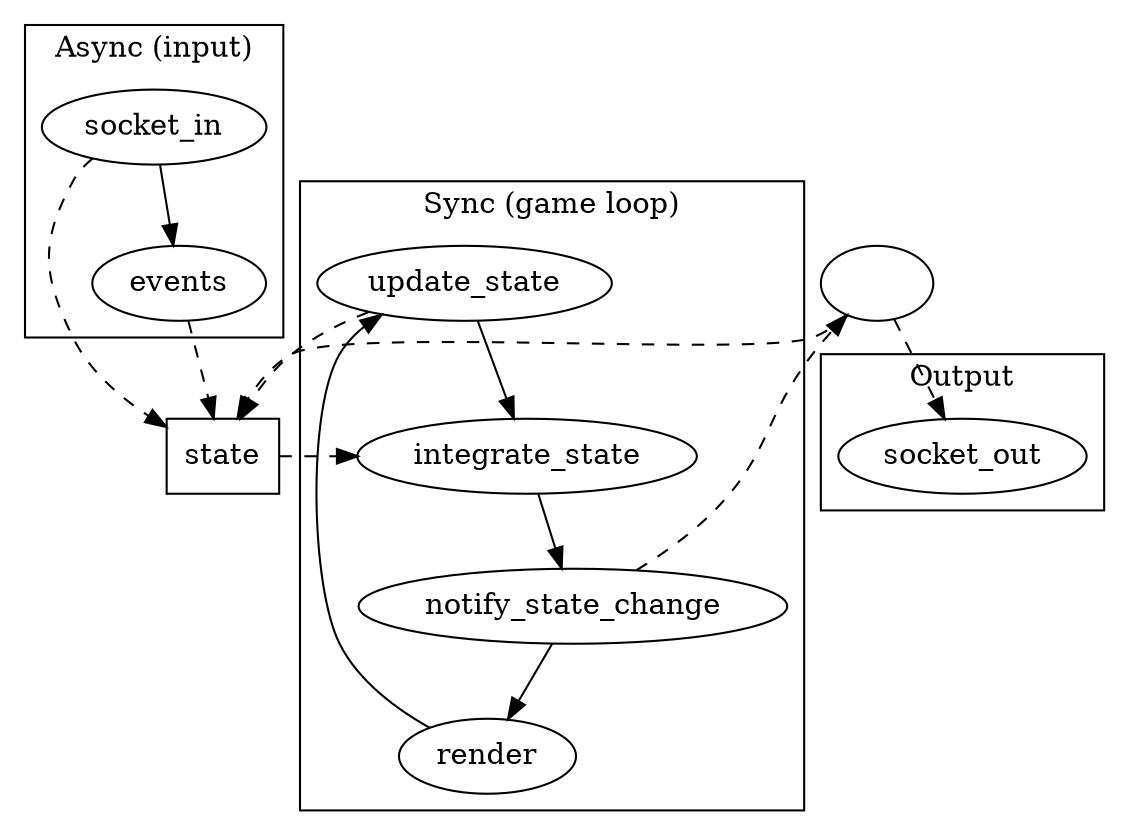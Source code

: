 digraph pipeline {
	subgraph cluster_async {
		label = "Async (input)";
		socket_in;
		events;
	}
	subgraph cluster_output {
		label = "Output";
		socket_out;
	}
	subgraph cluster_sync {
		label = "Sync (game loop)";
		update_state -> integrate_state -> notify_state_change -> render -> update_state
	}
	state [shape=box];
	
	update_state -> state [style=dashed];
	state -> integrate_state [style=dashed];

	events -> state [style=dashed];

	socket_in -> events;
	socket_in -> state [style=dashed];

	blank1 [label=""];

	notify_state_change -> blank1 [style=dashed];
	blank1 -> state [style=dashed];
	blank1 -> socket_out [style=dashed];
}
